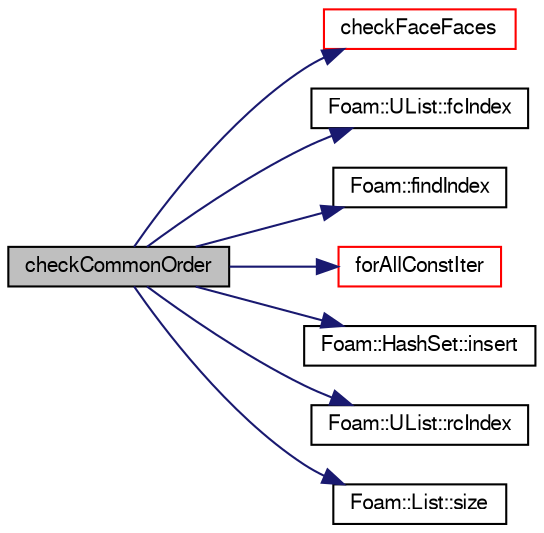 digraph "checkCommonOrder"
{
  bgcolor="transparent";
  edge [fontname="FreeSans",fontsize="10",labelfontname="FreeSans",labelfontsize="10"];
  node [fontname="FreeSans",fontsize="10",shape=record];
  rankdir="LR";
  Node9838 [label="checkCommonOrder",height=0.2,width=0.4,color="black", fillcolor="grey75", style="filled", fontcolor="black"];
  Node9838 -> Node9839 [color="midnightblue",fontsize="10",style="solid",fontname="FreeSans"];
  Node9839 [label="checkFaceFaces",height=0.2,width=0.4,color="red",URL="$a27530.html#a7bec45762fece503afec27107a710963",tooltip="Check face-face connectivity. "];
  Node9838 -> Node9864 [color="midnightblue",fontsize="10",style="solid",fontname="FreeSans"];
  Node9864 [label="Foam::UList::fcIndex",height=0.2,width=0.4,color="black",URL="$a25698.html#a512534dbc231b74b95ff84902c1b2087",tooltip="Return the forward circular index, i.e. the next index. "];
  Node9838 -> Node9865 [color="midnightblue",fontsize="10",style="solid",fontname="FreeSans"];
  Node9865 [label="Foam::findIndex",height=0.2,width=0.4,color="black",URL="$a21124.html#ac16695f83f370df159eed19f92d095fb",tooltip="Find first occurence of given element and return index,. "];
  Node9838 -> Node9866 [color="midnightblue",fontsize="10",style="solid",fontname="FreeSans"];
  Node9866 [label="forAllConstIter",height=0.2,width=0.4,color="red",URL="$a38141.html#ae21e2836509b0fa7f7cedf6493b11b09"];
  Node9838 -> Node10150 [color="midnightblue",fontsize="10",style="solid",fontname="FreeSans"];
  Node10150 [label="Foam::HashSet::insert",height=0.2,width=0.4,color="black",URL="$a25690.html#a49f0753d9652681fc3a81f59951a0ad7",tooltip="Insert a new entry. "];
  Node9838 -> Node10151 [color="midnightblue",fontsize="10",style="solid",fontname="FreeSans"];
  Node10151 [label="Foam::UList::rcIndex",height=0.2,width=0.4,color="black",URL="$a25698.html#a286b66c68007df4532de24354ec487cb",tooltip="Return the reverse circular index, i.e. the previous index. "];
  Node9838 -> Node9856 [color="midnightblue",fontsize="10",style="solid",fontname="FreeSans"];
  Node9856 [label="Foam::List::size",height=0.2,width=0.4,color="black",URL="$a25694.html#a8a5f6fa29bd4b500caf186f60245b384",tooltip="Override size to be inconsistent with allocated storage. "];
}
